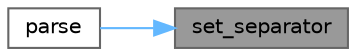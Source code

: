 digraph "set_separator"
{
 // LATEX_PDF_SIZE
  bgcolor="transparent";
  edge [fontname=Helvetica,fontsize=10,labelfontname=Helvetica,labelfontsize=10];
  node [fontname=Helvetica,fontsize=10,shape=box,height=0.2,width=0.4];
  rankdir="RL";
  Node1 [id="Node000001",label="set_separator",height=0.2,width=0.4,color="gray40", fillcolor="grey60", style="filled", fontcolor="black",tooltip=" "];
  Node1 -> Node2 [id="edge1_Node000001_Node000002",dir="back",color="steelblue1",style="solid",tooltip=" "];
  Node2 [id="Node000002",label="parse",height=0.2,width=0.4,color="grey40", fillcolor="white", style="filled",URL="$structrange__formatter_3_01_t_00_01_char_00_01enable__if__t_3_01conjunction_3_01std_1_1is__same_edf46378efa9da3f820c5aa7a483895e.html#a8ab971982084b0d00677071064adc679",tooltip=" "];
}
